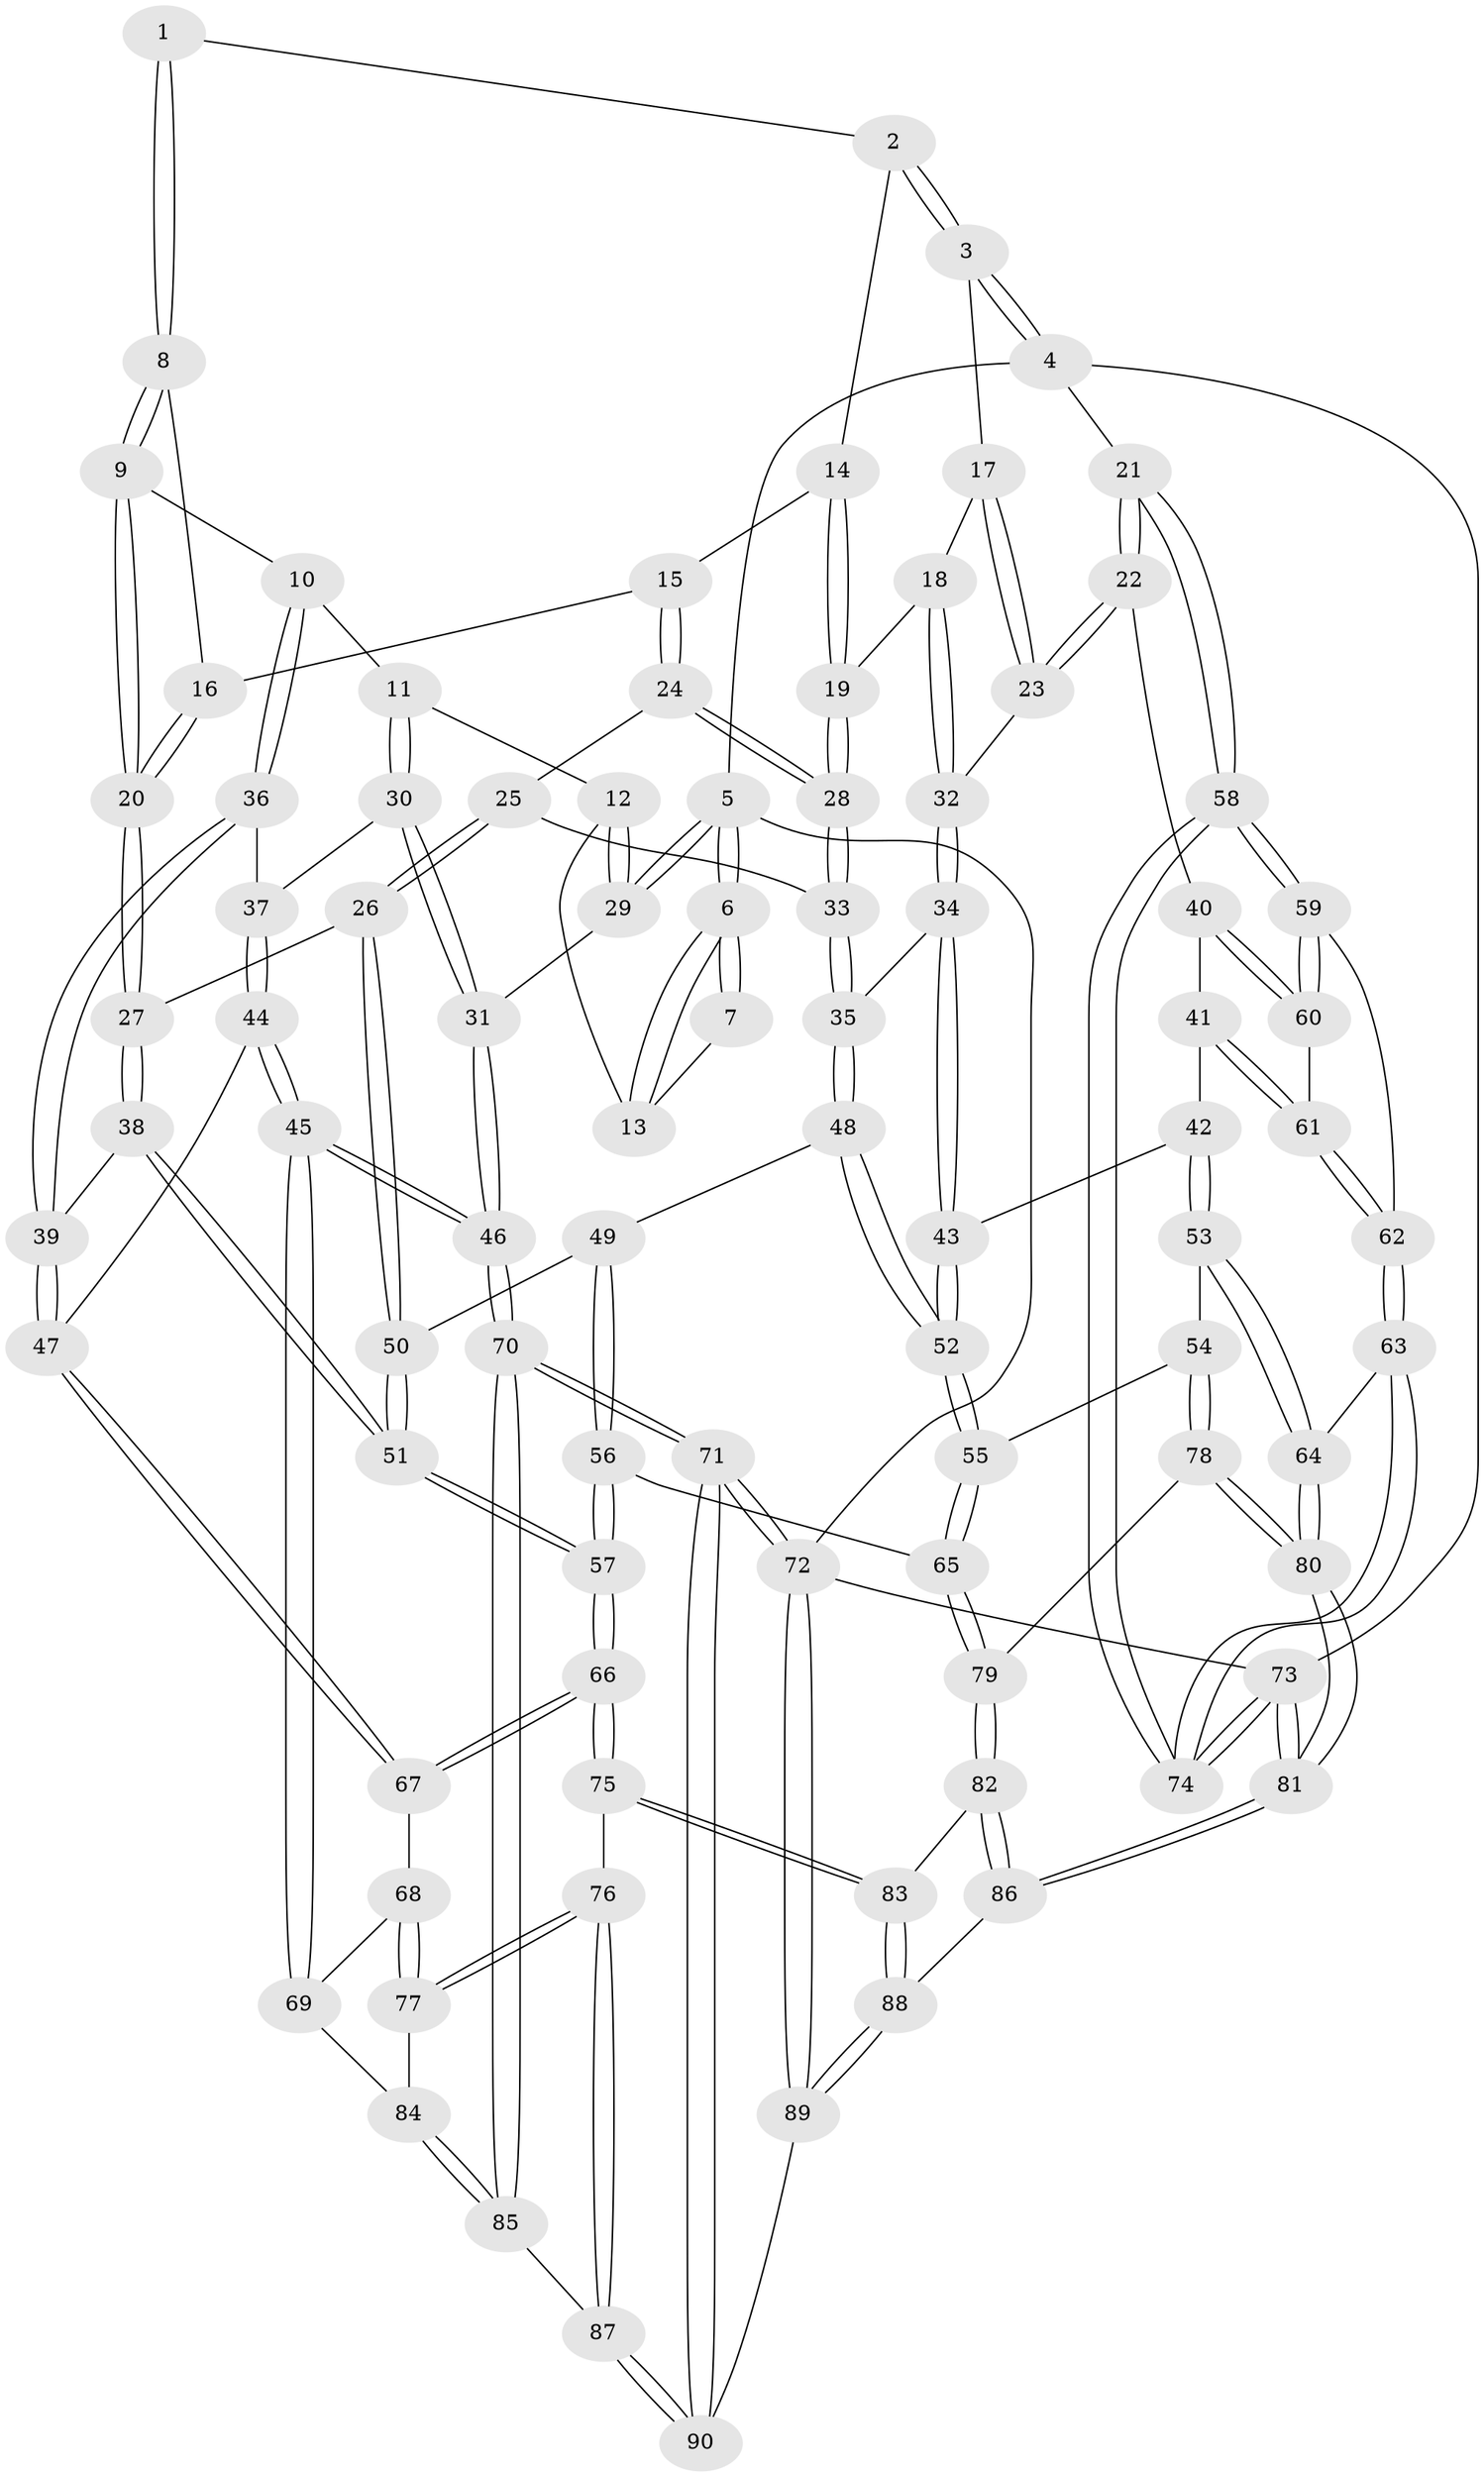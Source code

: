 // Generated by graph-tools (version 1.1) at 2025/17/03/09/25 04:17:03]
// undirected, 90 vertices, 222 edges
graph export_dot {
graph [start="1"]
  node [color=gray90,style=filled];
  1 [pos="+0.3329754731332186+0"];
  2 [pos="+0.6451256373603175+0"];
  3 [pos="+1+0"];
  4 [pos="+1+0"];
  5 [pos="+0+0"];
  6 [pos="+0+0"];
  7 [pos="+0.3240206867768031+0"];
  8 [pos="+0.3276115952139309+0.062225355571066475"];
  9 [pos="+0.21284182814986036+0.19972932238506053"];
  10 [pos="+0.19787309614758+0.19974793724553586"];
  11 [pos="+0.15824959978161446+0.1880974148695511"];
  12 [pos="+0.14795029849428135+0.17864232799293062"];
  13 [pos="+0.12334360253236298+0.1393393258255079"];
  14 [pos="+0.5707497804924474+0.09013921928495745"];
  15 [pos="+0.502068250820527+0.15058867741281567"];
  16 [pos="+0.43015317553658955+0.13432589928372896"];
  17 [pos="+0.9877602085240147+0"];
  18 [pos="+0.7746998005363849+0.20257892791890564"];
  19 [pos="+0.7080589217894057+0.2239674399599784"];
  20 [pos="+0.3337173045122876+0.3292552115337471"];
  21 [pos="+1+0.3891491140786636"];
  22 [pos="+1+0.3965046818359474"];
  23 [pos="+0.9324283724096023+0.31048407247752674"];
  24 [pos="+0.509365916028251+0.21896007618417357"];
  25 [pos="+0.5044263701314021+0.250665412678875"];
  26 [pos="+0.3752049818257844+0.3595857618975796"];
  27 [pos="+0.3495655197162328+0.35722742242905947"];
  28 [pos="+0.7015342728477926+0.2321942882163817"];
  29 [pos="+0+0.24969724050560274"];
  30 [pos="+0.019179073673263106+0.3287181478327729"];
  31 [pos="+0+0.29680586570597833"];
  32 [pos="+0.843281801607484+0.30058760074473884"];
  33 [pos="+0.6380335536047527+0.35601729022670314"];
  34 [pos="+0.8379803552164458+0.31356516308361543"];
  35 [pos="+0.6385363375357209+0.38823695197589697"];
  36 [pos="+0.15603269350583462+0.32943132124349883"];
  37 [pos="+0.07705543026375905+0.39495174341216577"];
  38 [pos="+0.2687964319047945+0.4641773171230244"];
  39 [pos="+0.23384750956800082+0.4760412047151515"];
  40 [pos="+0.9516655305296837+0.4677305267705497"];
  41 [pos="+0.9163512716389682+0.4799181473309147"];
  42 [pos="+0.8242616068779935+0.46196749723012"];
  43 [pos="+0.8053928252300259+0.44762395353206347"];
  44 [pos="+0.0911269133623707+0.4392935599923964"];
  45 [pos="+0+0.613306822455745"];
  46 [pos="+0+0.6149439548539724"];
  47 [pos="+0.2313208865135018+0.4774457044718977"];
  48 [pos="+0.6336846046247216+0.447339180694862"];
  49 [pos="+0.5248308292343405+0.4529191559500071"];
  50 [pos="+0.48499801999180314+0.4384828385795195"];
  51 [pos="+0.36990829615845233+0.5924208732269709"];
  52 [pos="+0.6354506116798893+0.44923040314305007"];
  53 [pos="+0.7908049351154186+0.6460280586960124"];
  54 [pos="+0.6992965245732947+0.6208772505534709"];
  55 [pos="+0.6468623124723124+0.5389723445655117"];
  56 [pos="+0.4492273411212388+0.6706150538379088"];
  57 [pos="+0.3971652525755771+0.6701916898106305"];
  58 [pos="+1+0.8636114387956095"];
  59 [pos="+0.9886284499815358+0.6255586808113817"];
  60 [pos="+0.984954591271491+0.620400763545508"];
  61 [pos="+0.8999383956280226+0.5713654800600252"];
  62 [pos="+0.8526407530923377+0.6353269312174511"];
  63 [pos="+0.8288598009332904+0.6564240959955243"];
  64 [pos="+0.8026850447286591+0.6557147926955454"];
  65 [pos="+0.4810059420865039+0.6829131212533672"];
  66 [pos="+0.3283371025789485+0.7267585794012779"];
  67 [pos="+0.18179757414678135+0.5931040381808947"];
  68 [pos="+0.12481823891966229+0.6236201073241056"];
  69 [pos="+0+0.6279586386193302"];
  70 [pos="+0+1"];
  71 [pos="+0+1"];
  72 [pos="+0+1"];
  73 [pos="+1+1"];
  74 [pos="+1+1"];
  75 [pos="+0.3001905928831462+0.7889285442429148"];
  76 [pos="+0.19831379229961632+0.8036163829823977"];
  77 [pos="+0.1927372982949684+0.7984284849533155"];
  78 [pos="+0.6043150434344763+0.7672839301426202"];
  79 [pos="+0.5698180344310799+0.7734031755660704"];
  80 [pos="+0.7550691187369591+0.8387660149156971"];
  81 [pos="+1+1"];
  82 [pos="+0.5202081892528784+0.89424070993109"];
  83 [pos="+0.31290940282181356+0.8128680448465864"];
  84 [pos="+0.049984517717774346+0.7478267093160584"];
  85 [pos="+0.039781097371264715+0.872642731820372"];
  86 [pos="+0.5538755212126327+1"];
  87 [pos="+0.1430398062151384+0.881321650205474"];
  88 [pos="+0.32031032178759705+1"];
  89 [pos="+0.30839826445593976+1"];
  90 [pos="+0.1523488247835366+0.9353765496928333"];
  1 -- 2;
  1 -- 8;
  1 -- 8;
  2 -- 3;
  2 -- 3;
  2 -- 14;
  3 -- 4;
  3 -- 4;
  3 -- 17;
  4 -- 5;
  4 -- 21;
  4 -- 73;
  5 -- 6;
  5 -- 6;
  5 -- 29;
  5 -- 29;
  5 -- 72;
  6 -- 7;
  6 -- 7;
  6 -- 13;
  6 -- 13;
  7 -- 13;
  8 -- 9;
  8 -- 9;
  8 -- 16;
  9 -- 10;
  9 -- 20;
  9 -- 20;
  10 -- 11;
  10 -- 36;
  10 -- 36;
  11 -- 12;
  11 -- 30;
  11 -- 30;
  12 -- 13;
  12 -- 29;
  12 -- 29;
  14 -- 15;
  14 -- 19;
  14 -- 19;
  15 -- 16;
  15 -- 24;
  15 -- 24;
  16 -- 20;
  16 -- 20;
  17 -- 18;
  17 -- 23;
  17 -- 23;
  18 -- 19;
  18 -- 32;
  18 -- 32;
  19 -- 28;
  19 -- 28;
  20 -- 27;
  20 -- 27;
  21 -- 22;
  21 -- 22;
  21 -- 58;
  21 -- 58;
  22 -- 23;
  22 -- 23;
  22 -- 40;
  23 -- 32;
  24 -- 25;
  24 -- 28;
  24 -- 28;
  25 -- 26;
  25 -- 26;
  25 -- 33;
  26 -- 27;
  26 -- 50;
  26 -- 50;
  27 -- 38;
  27 -- 38;
  28 -- 33;
  28 -- 33;
  29 -- 31;
  30 -- 31;
  30 -- 31;
  30 -- 37;
  31 -- 46;
  31 -- 46;
  32 -- 34;
  32 -- 34;
  33 -- 35;
  33 -- 35;
  34 -- 35;
  34 -- 43;
  34 -- 43;
  35 -- 48;
  35 -- 48;
  36 -- 37;
  36 -- 39;
  36 -- 39;
  37 -- 44;
  37 -- 44;
  38 -- 39;
  38 -- 51;
  38 -- 51;
  39 -- 47;
  39 -- 47;
  40 -- 41;
  40 -- 60;
  40 -- 60;
  41 -- 42;
  41 -- 61;
  41 -- 61;
  42 -- 43;
  42 -- 53;
  42 -- 53;
  43 -- 52;
  43 -- 52;
  44 -- 45;
  44 -- 45;
  44 -- 47;
  45 -- 46;
  45 -- 46;
  45 -- 69;
  45 -- 69;
  46 -- 70;
  46 -- 70;
  47 -- 67;
  47 -- 67;
  48 -- 49;
  48 -- 52;
  48 -- 52;
  49 -- 50;
  49 -- 56;
  49 -- 56;
  50 -- 51;
  50 -- 51;
  51 -- 57;
  51 -- 57;
  52 -- 55;
  52 -- 55;
  53 -- 54;
  53 -- 64;
  53 -- 64;
  54 -- 55;
  54 -- 78;
  54 -- 78;
  55 -- 65;
  55 -- 65;
  56 -- 57;
  56 -- 57;
  56 -- 65;
  57 -- 66;
  57 -- 66;
  58 -- 59;
  58 -- 59;
  58 -- 74;
  58 -- 74;
  59 -- 60;
  59 -- 60;
  59 -- 62;
  60 -- 61;
  61 -- 62;
  61 -- 62;
  62 -- 63;
  62 -- 63;
  63 -- 64;
  63 -- 74;
  63 -- 74;
  64 -- 80;
  64 -- 80;
  65 -- 79;
  65 -- 79;
  66 -- 67;
  66 -- 67;
  66 -- 75;
  66 -- 75;
  67 -- 68;
  68 -- 69;
  68 -- 77;
  68 -- 77;
  69 -- 84;
  70 -- 71;
  70 -- 71;
  70 -- 85;
  70 -- 85;
  71 -- 72;
  71 -- 72;
  71 -- 90;
  71 -- 90;
  72 -- 73;
  72 -- 89;
  72 -- 89;
  73 -- 74;
  73 -- 74;
  73 -- 81;
  73 -- 81;
  75 -- 76;
  75 -- 83;
  75 -- 83;
  76 -- 77;
  76 -- 77;
  76 -- 87;
  76 -- 87;
  77 -- 84;
  78 -- 79;
  78 -- 80;
  78 -- 80;
  79 -- 82;
  79 -- 82;
  80 -- 81;
  80 -- 81;
  81 -- 86;
  81 -- 86;
  82 -- 83;
  82 -- 86;
  82 -- 86;
  83 -- 88;
  83 -- 88;
  84 -- 85;
  84 -- 85;
  85 -- 87;
  86 -- 88;
  87 -- 90;
  87 -- 90;
  88 -- 89;
  88 -- 89;
  89 -- 90;
}
